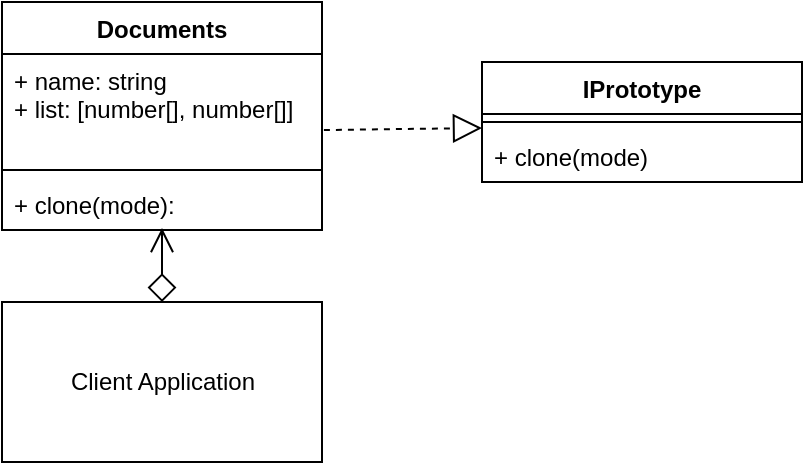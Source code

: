 <mxfile version="14.8.4" type="github"><diagram id="bFwAG9Rluyz6VNVoY-9k" name="Page-1"><mxGraphModel dx="868" dy="450" grid="1" gridSize="10" guides="1" tooltips="1" connect="1" arrows="1" fold="1" page="1" pageScale="1" pageWidth="827" pageHeight="1169" math="0" shadow="0"><root><mxCell id="0"/><mxCell id="1" parent="0"/><mxCell id="cIcawaBE-hp-XXbxt1az-1" value="Client Application" style="html=1;" vertex="1" parent="1"><mxGeometry x="40" y="200" width="160" height="80" as="geometry"/></mxCell><mxCell id="cIcawaBE-hp-XXbxt1az-2" value="Documents" style="swimlane;fontStyle=1;align=center;verticalAlign=top;childLayout=stackLayout;horizontal=1;startSize=26;horizontalStack=0;resizeParent=1;resizeParentMax=0;resizeLast=0;collapsible=1;marginBottom=0;" vertex="1" parent="1"><mxGeometry x="40" y="50" width="160" height="114" as="geometry"/></mxCell><mxCell id="cIcawaBE-hp-XXbxt1az-3" value="+ name: string&#10;+ list: [number[], number[]]" style="text;strokeColor=none;fillColor=none;align=left;verticalAlign=top;spacingLeft=4;spacingRight=4;overflow=hidden;rotatable=0;points=[[0,0.5],[1,0.5]];portConstraint=eastwest;" vertex="1" parent="cIcawaBE-hp-XXbxt1az-2"><mxGeometry y="26" width="160" height="54" as="geometry"/></mxCell><mxCell id="cIcawaBE-hp-XXbxt1az-4" value="" style="line;strokeWidth=1;fillColor=none;align=left;verticalAlign=middle;spacingTop=-1;spacingLeft=3;spacingRight=3;rotatable=0;labelPosition=right;points=[];portConstraint=eastwest;" vertex="1" parent="cIcawaBE-hp-XXbxt1az-2"><mxGeometry y="80" width="160" height="8" as="geometry"/></mxCell><mxCell id="cIcawaBE-hp-XXbxt1az-5" value="+ clone(mode):" style="text;strokeColor=none;fillColor=none;align=left;verticalAlign=top;spacingLeft=4;spacingRight=4;overflow=hidden;rotatable=0;points=[[0,0.5],[1,0.5]];portConstraint=eastwest;" vertex="1" parent="cIcawaBE-hp-XXbxt1az-2"><mxGeometry y="88" width="160" height="26" as="geometry"/></mxCell><mxCell id="cIcawaBE-hp-XXbxt1az-6" value="IPrototype" style="swimlane;fontStyle=1;align=center;verticalAlign=top;childLayout=stackLayout;horizontal=1;startSize=26;horizontalStack=0;resizeParent=1;resizeParentMax=0;resizeLast=0;collapsible=1;marginBottom=0;" vertex="1" parent="1"><mxGeometry x="280" y="80" width="160" height="60" as="geometry"/></mxCell><mxCell id="cIcawaBE-hp-XXbxt1az-8" value="" style="line;strokeWidth=1;fillColor=none;align=left;verticalAlign=middle;spacingTop=-1;spacingLeft=3;spacingRight=3;rotatable=0;labelPosition=right;points=[];portConstraint=eastwest;" vertex="1" parent="cIcawaBE-hp-XXbxt1az-6"><mxGeometry y="26" width="160" height="8" as="geometry"/></mxCell><mxCell id="cIcawaBE-hp-XXbxt1az-9" value="+ clone(mode)" style="text;strokeColor=none;fillColor=none;align=left;verticalAlign=top;spacingLeft=4;spacingRight=4;overflow=hidden;rotatable=0;points=[[0,0.5],[1,0.5]];portConstraint=eastwest;" vertex="1" parent="cIcawaBE-hp-XXbxt1az-6"><mxGeometry y="34" width="160" height="26" as="geometry"/></mxCell><mxCell id="cIcawaBE-hp-XXbxt1az-10" value="" style="html=1;verticalAlign=bottom;endArrow=open;exitX=0.5;exitY=0;exitDx=0;exitDy=0;entryX=0.5;entryY=0.962;entryDx=0;entryDy=0;entryPerimeter=0;startArrow=diamond;startFill=0;startSize=12;endFill=0;endSize=10;" edge="1" parent="1" source="cIcawaBE-hp-XXbxt1az-1" target="cIcawaBE-hp-XXbxt1az-5"><mxGeometry width="80" relative="1" as="geometry"><mxPoint x="370" y="230" as="sourcePoint"/><mxPoint x="450" y="230" as="targetPoint"/></mxGeometry></mxCell><mxCell id="cIcawaBE-hp-XXbxt1az-11" value="" style="html=1;verticalAlign=bottom;endArrow=block;exitX=1.006;exitY=0.704;exitDx=0;exitDy=0;startArrow=none;startFill=0;startSize=10;endFill=0;endSize=12;exitPerimeter=0;dashed=1;" edge="1" parent="1" source="cIcawaBE-hp-XXbxt1az-3"><mxGeometry width="80" relative="1" as="geometry"><mxPoint x="130" y="210" as="sourcePoint"/><mxPoint x="280" y="113" as="targetPoint"/></mxGeometry></mxCell></root></mxGraphModel></diagram></mxfile>